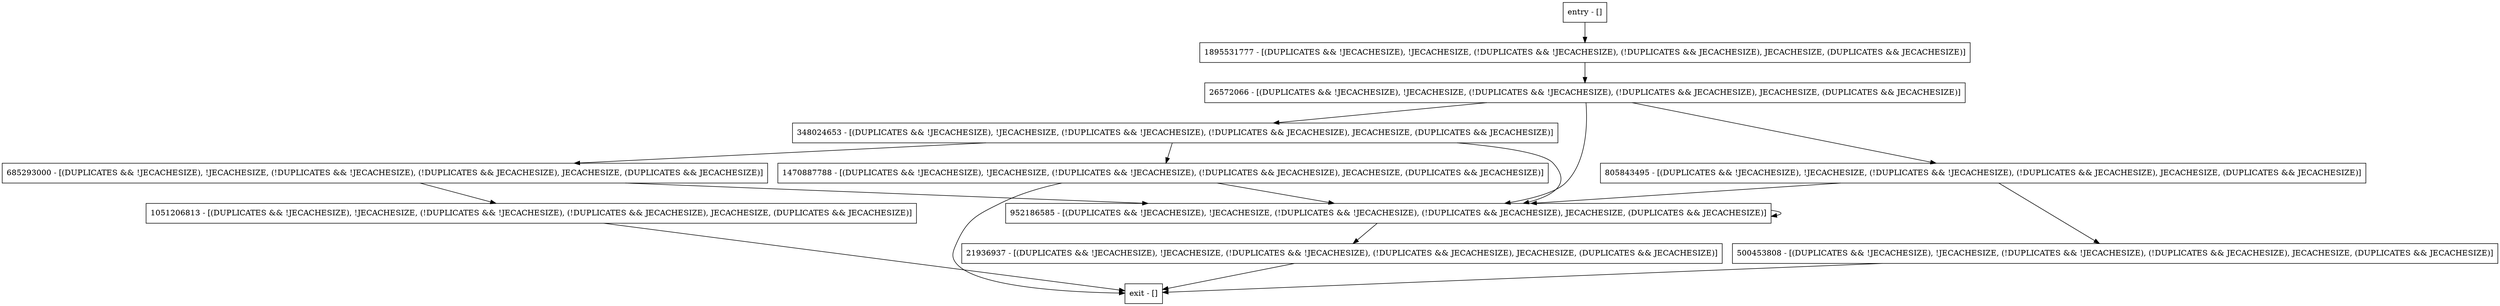 digraph putInternal {
node [shape=record];
1470887788 [label="1470887788 - [(DUPLICATES && !JECACHESIZE), !JECACHESIZE, (!DUPLICATES && !JECACHESIZE), (!DUPLICATES && JECACHESIZE), JECACHESIZE, (DUPLICATES && JECACHESIZE)]"];
348024653 [label="348024653 - [(DUPLICATES && !JECACHESIZE), !JECACHESIZE, (!DUPLICATES && !JECACHESIZE), (!DUPLICATES && JECACHESIZE), JECACHESIZE, (DUPLICATES && JECACHESIZE)]"];
952186585 [label="952186585 - [(DUPLICATES && !JECACHESIZE), !JECACHESIZE, (!DUPLICATES && !JECACHESIZE), (!DUPLICATES && JECACHESIZE), JECACHESIZE, (DUPLICATES && JECACHESIZE)]"];
805843495 [label="805843495 - [(DUPLICATES && !JECACHESIZE), !JECACHESIZE, (!DUPLICATES && !JECACHESIZE), (!DUPLICATES && JECACHESIZE), JECACHESIZE, (DUPLICATES && JECACHESIZE)]"];
1895531777 [label="1895531777 - [(DUPLICATES && !JECACHESIZE), !JECACHESIZE, (!DUPLICATES && !JECACHESIZE), (!DUPLICATES && JECACHESIZE), JECACHESIZE, (DUPLICATES && JECACHESIZE)]"];
500453808 [label="500453808 - [(DUPLICATES && !JECACHESIZE), !JECACHESIZE, (!DUPLICATES && !JECACHESIZE), (!DUPLICATES && JECACHESIZE), JECACHESIZE, (DUPLICATES && JECACHESIZE)]"];
entry [label="entry - []"];
exit [label="exit - []"];
21936937 [label="21936937 - [(DUPLICATES && !JECACHESIZE), !JECACHESIZE, (!DUPLICATES && !JECACHESIZE), (!DUPLICATES && JECACHESIZE), JECACHESIZE, (DUPLICATES && JECACHESIZE)]"];
26572066 [label="26572066 - [(DUPLICATES && !JECACHESIZE), !JECACHESIZE, (!DUPLICATES && !JECACHESIZE), (!DUPLICATES && JECACHESIZE), JECACHESIZE, (DUPLICATES && JECACHESIZE)]"];
1051206813 [label="1051206813 - [(DUPLICATES && !JECACHESIZE), !JECACHESIZE, (!DUPLICATES && !JECACHESIZE), (!DUPLICATES && JECACHESIZE), JECACHESIZE, (DUPLICATES && JECACHESIZE)]"];
685293000 [label="685293000 - [(DUPLICATES && !JECACHESIZE), !JECACHESIZE, (!DUPLICATES && !JECACHESIZE), (!DUPLICATES && JECACHESIZE), JECACHESIZE, (DUPLICATES && JECACHESIZE)]"];
entry;
exit;
1470887788 -> exit;
1470887788 -> 952186585;
348024653 -> 1470887788;
348024653 -> 952186585;
348024653 -> 685293000;
952186585 -> 952186585;
952186585 -> 21936937;
805843495 -> 952186585;
805843495 -> 500453808;
1895531777 -> 26572066;
500453808 -> exit;
entry -> 1895531777;
21936937 -> exit;
26572066 -> 348024653;
26572066 -> 952186585;
26572066 -> 805843495;
1051206813 -> exit;
685293000 -> 952186585;
685293000 -> 1051206813;
}
